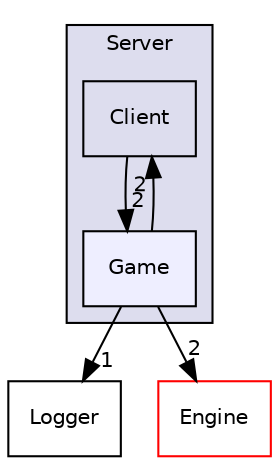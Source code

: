 digraph "Flakkari/Server/Game" {
  compound=true
  node [ fontsize="10", fontname="Helvetica"];
  edge [ labelfontsize="10", labelfontname="Helvetica"];
  subgraph clusterdir_b45b4f7f86949fcdbe13543d457ee769 {
    graph [ bgcolor="#ddddee", pencolor="black", label="Server" fontname="Helvetica", fontsize="10", URL="dir_b45b4f7f86949fcdbe13543d457ee769.html"]
  dir_7e06220f9d8ad8af8703f9c9be194f68 [shape=box label="Client" URL="dir_7e06220f9d8ad8af8703f9c9be194f68.html"];
  dir_96390089ad122cc0e79a3d516a8e4be8 [shape=box, label="Game", style="filled", fillcolor="#eeeeff", pencolor="black", URL="dir_96390089ad122cc0e79a3d516a8e4be8.html"];
  }
  dir_45889462d704ec0e5c2ce024817bc167 [shape=box label="Logger" URL="dir_45889462d704ec0e5c2ce024817bc167.html"];
  dir_a8832efbf453ed375786272748b42b6e [shape=box label="Engine" fillcolor="white" style="filled" color="red" URL="dir_a8832efbf453ed375786272748b42b6e.html"];
  dir_7e06220f9d8ad8af8703f9c9be194f68->dir_96390089ad122cc0e79a3d516a8e4be8 [headlabel="2", labeldistance=1.5 headhref="dir_000013_000014.html"];
  dir_96390089ad122cc0e79a3d516a8e4be8->dir_45889462d704ec0e5c2ce024817bc167 [headlabel="1", labeldistance=1.5 headhref="dir_000014_000009.html"];
  dir_96390089ad122cc0e79a3d516a8e4be8->dir_7e06220f9d8ad8af8703f9c9be194f68 [headlabel="2", labeldistance=1.5 headhref="dir_000014_000013.html"];
  dir_96390089ad122cc0e79a3d516a8e4be8->dir_a8832efbf453ed375786272748b42b6e [headlabel="2", labeldistance=1.5 headhref="dir_000014_000002.html"];
}
